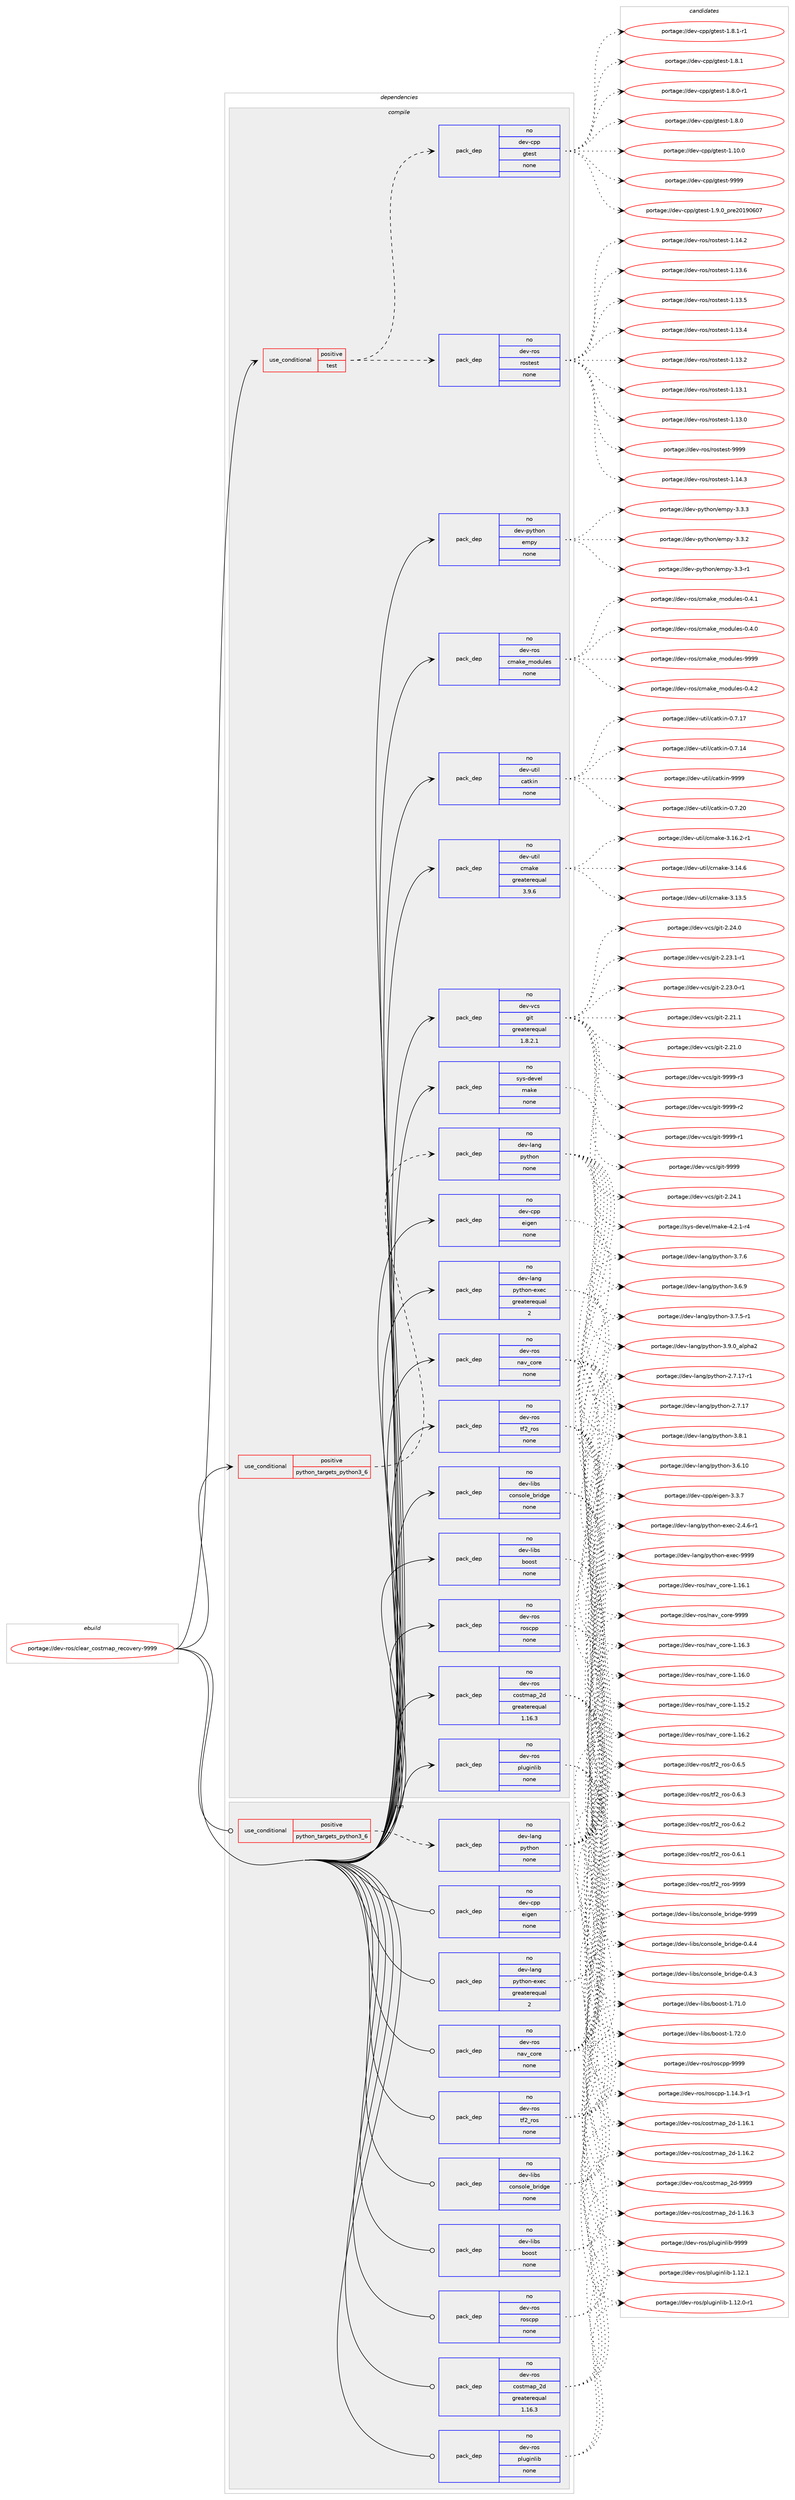 digraph prolog {

# *************
# Graph options
# *************

newrank=true;
concentrate=true;
compound=true;
graph [rankdir=LR,fontname=Helvetica,fontsize=10,ranksep=1.5];#, ranksep=2.5, nodesep=0.2];
edge  [arrowhead=vee];
node  [fontname=Helvetica,fontsize=10];

# **********
# The ebuild
# **********

subgraph cluster_leftcol {
color=gray;
rank=same;
label=<<i>ebuild</i>>;
id [label="portage://dev-ros/clear_costmap_recovery-9999", color=red, width=4, href="../dev-ros/clear_costmap_recovery-9999.svg"];
}

# ****************
# The dependencies
# ****************

subgraph cluster_midcol {
color=gray;
label=<<i>dependencies</i>>;
subgraph cluster_compile {
fillcolor="#eeeeee";
style=filled;
label=<<i>compile</i>>;
subgraph cond101494 {
dependency408648 [label=<<TABLE BORDER="0" CELLBORDER="1" CELLSPACING="0" CELLPADDING="4"><TR><TD ROWSPAN="3" CELLPADDING="10">use_conditional</TD></TR><TR><TD>positive</TD></TR><TR><TD>python_targets_python3_6</TD></TR></TABLE>>, shape=none, color=red];
subgraph pack302301 {
dependency408649 [label=<<TABLE BORDER="0" CELLBORDER="1" CELLSPACING="0" CELLPADDING="4" WIDTH="220"><TR><TD ROWSPAN="6" CELLPADDING="30">pack_dep</TD></TR><TR><TD WIDTH="110">no</TD></TR><TR><TD>dev-lang</TD></TR><TR><TD>python</TD></TR><TR><TD>none</TD></TR><TR><TD></TD></TR></TABLE>>, shape=none, color=blue];
}
dependency408648:e -> dependency408649:w [weight=20,style="dashed",arrowhead="vee"];
}
id:e -> dependency408648:w [weight=20,style="solid",arrowhead="vee"];
subgraph cond101495 {
dependency408650 [label=<<TABLE BORDER="0" CELLBORDER="1" CELLSPACING="0" CELLPADDING="4"><TR><TD ROWSPAN="3" CELLPADDING="10">use_conditional</TD></TR><TR><TD>positive</TD></TR><TR><TD>test</TD></TR></TABLE>>, shape=none, color=red];
subgraph pack302302 {
dependency408651 [label=<<TABLE BORDER="0" CELLBORDER="1" CELLSPACING="0" CELLPADDING="4" WIDTH="220"><TR><TD ROWSPAN="6" CELLPADDING="30">pack_dep</TD></TR><TR><TD WIDTH="110">no</TD></TR><TR><TD>dev-ros</TD></TR><TR><TD>rostest</TD></TR><TR><TD>none</TD></TR><TR><TD></TD></TR></TABLE>>, shape=none, color=blue];
}
dependency408650:e -> dependency408651:w [weight=20,style="dashed",arrowhead="vee"];
subgraph pack302303 {
dependency408652 [label=<<TABLE BORDER="0" CELLBORDER="1" CELLSPACING="0" CELLPADDING="4" WIDTH="220"><TR><TD ROWSPAN="6" CELLPADDING="30">pack_dep</TD></TR><TR><TD WIDTH="110">no</TD></TR><TR><TD>dev-cpp</TD></TR><TR><TD>gtest</TD></TR><TR><TD>none</TD></TR><TR><TD></TD></TR></TABLE>>, shape=none, color=blue];
}
dependency408650:e -> dependency408652:w [weight=20,style="dashed",arrowhead="vee"];
}
id:e -> dependency408650:w [weight=20,style="solid",arrowhead="vee"];
subgraph pack302304 {
dependency408653 [label=<<TABLE BORDER="0" CELLBORDER="1" CELLSPACING="0" CELLPADDING="4" WIDTH="220"><TR><TD ROWSPAN="6" CELLPADDING="30">pack_dep</TD></TR><TR><TD WIDTH="110">no</TD></TR><TR><TD>dev-cpp</TD></TR><TR><TD>eigen</TD></TR><TR><TD>none</TD></TR><TR><TD></TD></TR></TABLE>>, shape=none, color=blue];
}
id:e -> dependency408653:w [weight=20,style="solid",arrowhead="vee"];
subgraph pack302305 {
dependency408654 [label=<<TABLE BORDER="0" CELLBORDER="1" CELLSPACING="0" CELLPADDING="4" WIDTH="220"><TR><TD ROWSPAN="6" CELLPADDING="30">pack_dep</TD></TR><TR><TD WIDTH="110">no</TD></TR><TR><TD>dev-lang</TD></TR><TR><TD>python-exec</TD></TR><TR><TD>greaterequal</TD></TR><TR><TD>2</TD></TR></TABLE>>, shape=none, color=blue];
}
id:e -> dependency408654:w [weight=20,style="solid",arrowhead="vee"];
subgraph pack302306 {
dependency408655 [label=<<TABLE BORDER="0" CELLBORDER="1" CELLSPACING="0" CELLPADDING="4" WIDTH="220"><TR><TD ROWSPAN="6" CELLPADDING="30">pack_dep</TD></TR><TR><TD WIDTH="110">no</TD></TR><TR><TD>dev-libs</TD></TR><TR><TD>boost</TD></TR><TR><TD>none</TD></TR><TR><TD></TD></TR></TABLE>>, shape=none, color=blue];
}
id:e -> dependency408655:w [weight=20,style="solid",arrowhead="vee"];
subgraph pack302307 {
dependency408656 [label=<<TABLE BORDER="0" CELLBORDER="1" CELLSPACING="0" CELLPADDING="4" WIDTH="220"><TR><TD ROWSPAN="6" CELLPADDING="30">pack_dep</TD></TR><TR><TD WIDTH="110">no</TD></TR><TR><TD>dev-libs</TD></TR><TR><TD>console_bridge</TD></TR><TR><TD>none</TD></TR><TR><TD></TD></TR></TABLE>>, shape=none, color=blue];
}
id:e -> dependency408656:w [weight=20,style="solid",arrowhead="vee"];
subgraph pack302308 {
dependency408657 [label=<<TABLE BORDER="0" CELLBORDER="1" CELLSPACING="0" CELLPADDING="4" WIDTH="220"><TR><TD ROWSPAN="6" CELLPADDING="30">pack_dep</TD></TR><TR><TD WIDTH="110">no</TD></TR><TR><TD>dev-python</TD></TR><TR><TD>empy</TD></TR><TR><TD>none</TD></TR><TR><TD></TD></TR></TABLE>>, shape=none, color=blue];
}
id:e -> dependency408657:w [weight=20,style="solid",arrowhead="vee"];
subgraph pack302309 {
dependency408658 [label=<<TABLE BORDER="0" CELLBORDER="1" CELLSPACING="0" CELLPADDING="4" WIDTH="220"><TR><TD ROWSPAN="6" CELLPADDING="30">pack_dep</TD></TR><TR><TD WIDTH="110">no</TD></TR><TR><TD>dev-ros</TD></TR><TR><TD>cmake_modules</TD></TR><TR><TD>none</TD></TR><TR><TD></TD></TR></TABLE>>, shape=none, color=blue];
}
id:e -> dependency408658:w [weight=20,style="solid",arrowhead="vee"];
subgraph pack302310 {
dependency408659 [label=<<TABLE BORDER="0" CELLBORDER="1" CELLSPACING="0" CELLPADDING="4" WIDTH="220"><TR><TD ROWSPAN="6" CELLPADDING="30">pack_dep</TD></TR><TR><TD WIDTH="110">no</TD></TR><TR><TD>dev-ros</TD></TR><TR><TD>costmap_2d</TD></TR><TR><TD>greaterequal</TD></TR><TR><TD>1.16.3</TD></TR></TABLE>>, shape=none, color=blue];
}
id:e -> dependency408659:w [weight=20,style="solid",arrowhead="vee"];
subgraph pack302311 {
dependency408660 [label=<<TABLE BORDER="0" CELLBORDER="1" CELLSPACING="0" CELLPADDING="4" WIDTH="220"><TR><TD ROWSPAN="6" CELLPADDING="30">pack_dep</TD></TR><TR><TD WIDTH="110">no</TD></TR><TR><TD>dev-ros</TD></TR><TR><TD>nav_core</TD></TR><TR><TD>none</TD></TR><TR><TD></TD></TR></TABLE>>, shape=none, color=blue];
}
id:e -> dependency408660:w [weight=20,style="solid",arrowhead="vee"];
subgraph pack302312 {
dependency408661 [label=<<TABLE BORDER="0" CELLBORDER="1" CELLSPACING="0" CELLPADDING="4" WIDTH="220"><TR><TD ROWSPAN="6" CELLPADDING="30">pack_dep</TD></TR><TR><TD WIDTH="110">no</TD></TR><TR><TD>dev-ros</TD></TR><TR><TD>pluginlib</TD></TR><TR><TD>none</TD></TR><TR><TD></TD></TR></TABLE>>, shape=none, color=blue];
}
id:e -> dependency408661:w [weight=20,style="solid",arrowhead="vee"];
subgraph pack302313 {
dependency408662 [label=<<TABLE BORDER="0" CELLBORDER="1" CELLSPACING="0" CELLPADDING="4" WIDTH="220"><TR><TD ROWSPAN="6" CELLPADDING="30">pack_dep</TD></TR><TR><TD WIDTH="110">no</TD></TR><TR><TD>dev-ros</TD></TR><TR><TD>roscpp</TD></TR><TR><TD>none</TD></TR><TR><TD></TD></TR></TABLE>>, shape=none, color=blue];
}
id:e -> dependency408662:w [weight=20,style="solid",arrowhead="vee"];
subgraph pack302314 {
dependency408663 [label=<<TABLE BORDER="0" CELLBORDER="1" CELLSPACING="0" CELLPADDING="4" WIDTH="220"><TR><TD ROWSPAN="6" CELLPADDING="30">pack_dep</TD></TR><TR><TD WIDTH="110">no</TD></TR><TR><TD>dev-ros</TD></TR><TR><TD>tf2_ros</TD></TR><TR><TD>none</TD></TR><TR><TD></TD></TR></TABLE>>, shape=none, color=blue];
}
id:e -> dependency408663:w [weight=20,style="solid",arrowhead="vee"];
subgraph pack302315 {
dependency408664 [label=<<TABLE BORDER="0" CELLBORDER="1" CELLSPACING="0" CELLPADDING="4" WIDTH="220"><TR><TD ROWSPAN="6" CELLPADDING="30">pack_dep</TD></TR><TR><TD WIDTH="110">no</TD></TR><TR><TD>dev-util</TD></TR><TR><TD>catkin</TD></TR><TR><TD>none</TD></TR><TR><TD></TD></TR></TABLE>>, shape=none, color=blue];
}
id:e -> dependency408664:w [weight=20,style="solid",arrowhead="vee"];
subgraph pack302316 {
dependency408665 [label=<<TABLE BORDER="0" CELLBORDER="1" CELLSPACING="0" CELLPADDING="4" WIDTH="220"><TR><TD ROWSPAN="6" CELLPADDING="30">pack_dep</TD></TR><TR><TD WIDTH="110">no</TD></TR><TR><TD>dev-util</TD></TR><TR><TD>cmake</TD></TR><TR><TD>greaterequal</TD></TR><TR><TD>3.9.6</TD></TR></TABLE>>, shape=none, color=blue];
}
id:e -> dependency408665:w [weight=20,style="solid",arrowhead="vee"];
subgraph pack302317 {
dependency408666 [label=<<TABLE BORDER="0" CELLBORDER="1" CELLSPACING="0" CELLPADDING="4" WIDTH="220"><TR><TD ROWSPAN="6" CELLPADDING="30">pack_dep</TD></TR><TR><TD WIDTH="110">no</TD></TR><TR><TD>dev-vcs</TD></TR><TR><TD>git</TD></TR><TR><TD>greaterequal</TD></TR><TR><TD>1.8.2.1</TD></TR></TABLE>>, shape=none, color=blue];
}
id:e -> dependency408666:w [weight=20,style="solid",arrowhead="vee"];
subgraph pack302318 {
dependency408667 [label=<<TABLE BORDER="0" CELLBORDER="1" CELLSPACING="0" CELLPADDING="4" WIDTH="220"><TR><TD ROWSPAN="6" CELLPADDING="30">pack_dep</TD></TR><TR><TD WIDTH="110">no</TD></TR><TR><TD>sys-devel</TD></TR><TR><TD>make</TD></TR><TR><TD>none</TD></TR><TR><TD></TD></TR></TABLE>>, shape=none, color=blue];
}
id:e -> dependency408667:w [weight=20,style="solid",arrowhead="vee"];
}
subgraph cluster_compileandrun {
fillcolor="#eeeeee";
style=filled;
label=<<i>compile and run</i>>;
}
subgraph cluster_run {
fillcolor="#eeeeee";
style=filled;
label=<<i>run</i>>;
subgraph cond101496 {
dependency408668 [label=<<TABLE BORDER="0" CELLBORDER="1" CELLSPACING="0" CELLPADDING="4"><TR><TD ROWSPAN="3" CELLPADDING="10">use_conditional</TD></TR><TR><TD>positive</TD></TR><TR><TD>python_targets_python3_6</TD></TR></TABLE>>, shape=none, color=red];
subgraph pack302319 {
dependency408669 [label=<<TABLE BORDER="0" CELLBORDER="1" CELLSPACING="0" CELLPADDING="4" WIDTH="220"><TR><TD ROWSPAN="6" CELLPADDING="30">pack_dep</TD></TR><TR><TD WIDTH="110">no</TD></TR><TR><TD>dev-lang</TD></TR><TR><TD>python</TD></TR><TR><TD>none</TD></TR><TR><TD></TD></TR></TABLE>>, shape=none, color=blue];
}
dependency408668:e -> dependency408669:w [weight=20,style="dashed",arrowhead="vee"];
}
id:e -> dependency408668:w [weight=20,style="solid",arrowhead="odot"];
subgraph pack302320 {
dependency408670 [label=<<TABLE BORDER="0" CELLBORDER="1" CELLSPACING="0" CELLPADDING="4" WIDTH="220"><TR><TD ROWSPAN="6" CELLPADDING="30">pack_dep</TD></TR><TR><TD WIDTH="110">no</TD></TR><TR><TD>dev-cpp</TD></TR><TR><TD>eigen</TD></TR><TR><TD>none</TD></TR><TR><TD></TD></TR></TABLE>>, shape=none, color=blue];
}
id:e -> dependency408670:w [weight=20,style="solid",arrowhead="odot"];
subgraph pack302321 {
dependency408671 [label=<<TABLE BORDER="0" CELLBORDER="1" CELLSPACING="0" CELLPADDING="4" WIDTH="220"><TR><TD ROWSPAN="6" CELLPADDING="30">pack_dep</TD></TR><TR><TD WIDTH="110">no</TD></TR><TR><TD>dev-lang</TD></TR><TR><TD>python-exec</TD></TR><TR><TD>greaterequal</TD></TR><TR><TD>2</TD></TR></TABLE>>, shape=none, color=blue];
}
id:e -> dependency408671:w [weight=20,style="solid",arrowhead="odot"];
subgraph pack302322 {
dependency408672 [label=<<TABLE BORDER="0" CELLBORDER="1" CELLSPACING="0" CELLPADDING="4" WIDTH="220"><TR><TD ROWSPAN="6" CELLPADDING="30">pack_dep</TD></TR><TR><TD WIDTH="110">no</TD></TR><TR><TD>dev-libs</TD></TR><TR><TD>boost</TD></TR><TR><TD>none</TD></TR><TR><TD></TD></TR></TABLE>>, shape=none, color=blue];
}
id:e -> dependency408672:w [weight=20,style="solid",arrowhead="odot"];
subgraph pack302323 {
dependency408673 [label=<<TABLE BORDER="0" CELLBORDER="1" CELLSPACING="0" CELLPADDING="4" WIDTH="220"><TR><TD ROWSPAN="6" CELLPADDING="30">pack_dep</TD></TR><TR><TD WIDTH="110">no</TD></TR><TR><TD>dev-libs</TD></TR><TR><TD>console_bridge</TD></TR><TR><TD>none</TD></TR><TR><TD></TD></TR></TABLE>>, shape=none, color=blue];
}
id:e -> dependency408673:w [weight=20,style="solid",arrowhead="odot"];
subgraph pack302324 {
dependency408674 [label=<<TABLE BORDER="0" CELLBORDER="1" CELLSPACING="0" CELLPADDING="4" WIDTH="220"><TR><TD ROWSPAN="6" CELLPADDING="30">pack_dep</TD></TR><TR><TD WIDTH="110">no</TD></TR><TR><TD>dev-ros</TD></TR><TR><TD>costmap_2d</TD></TR><TR><TD>greaterequal</TD></TR><TR><TD>1.16.3</TD></TR></TABLE>>, shape=none, color=blue];
}
id:e -> dependency408674:w [weight=20,style="solid",arrowhead="odot"];
subgraph pack302325 {
dependency408675 [label=<<TABLE BORDER="0" CELLBORDER="1" CELLSPACING="0" CELLPADDING="4" WIDTH="220"><TR><TD ROWSPAN="6" CELLPADDING="30">pack_dep</TD></TR><TR><TD WIDTH="110">no</TD></TR><TR><TD>dev-ros</TD></TR><TR><TD>nav_core</TD></TR><TR><TD>none</TD></TR><TR><TD></TD></TR></TABLE>>, shape=none, color=blue];
}
id:e -> dependency408675:w [weight=20,style="solid",arrowhead="odot"];
subgraph pack302326 {
dependency408676 [label=<<TABLE BORDER="0" CELLBORDER="1" CELLSPACING="0" CELLPADDING="4" WIDTH="220"><TR><TD ROWSPAN="6" CELLPADDING="30">pack_dep</TD></TR><TR><TD WIDTH="110">no</TD></TR><TR><TD>dev-ros</TD></TR><TR><TD>pluginlib</TD></TR><TR><TD>none</TD></TR><TR><TD></TD></TR></TABLE>>, shape=none, color=blue];
}
id:e -> dependency408676:w [weight=20,style="solid",arrowhead="odot"];
subgraph pack302327 {
dependency408677 [label=<<TABLE BORDER="0" CELLBORDER="1" CELLSPACING="0" CELLPADDING="4" WIDTH="220"><TR><TD ROWSPAN="6" CELLPADDING="30">pack_dep</TD></TR><TR><TD WIDTH="110">no</TD></TR><TR><TD>dev-ros</TD></TR><TR><TD>roscpp</TD></TR><TR><TD>none</TD></TR><TR><TD></TD></TR></TABLE>>, shape=none, color=blue];
}
id:e -> dependency408677:w [weight=20,style="solid",arrowhead="odot"];
subgraph pack302328 {
dependency408678 [label=<<TABLE BORDER="0" CELLBORDER="1" CELLSPACING="0" CELLPADDING="4" WIDTH="220"><TR><TD ROWSPAN="6" CELLPADDING="30">pack_dep</TD></TR><TR><TD WIDTH="110">no</TD></TR><TR><TD>dev-ros</TD></TR><TR><TD>tf2_ros</TD></TR><TR><TD>none</TD></TR><TR><TD></TD></TR></TABLE>>, shape=none, color=blue];
}
id:e -> dependency408678:w [weight=20,style="solid",arrowhead="odot"];
}
}

# **************
# The candidates
# **************

subgraph cluster_choices {
rank=same;
color=gray;
label=<<i>candidates</i>>;

subgraph choice302301 {
color=black;
nodesep=1;
choice10010111845108971101034711212111610411111045514657464895971081121049750 [label="portage://dev-lang/python-3.9.0_alpha2", color=red, width=4,href="../dev-lang/python-3.9.0_alpha2.svg"];
choice100101118451089711010347112121116104111110455146564649 [label="portage://dev-lang/python-3.8.1", color=red, width=4,href="../dev-lang/python-3.8.1.svg"];
choice100101118451089711010347112121116104111110455146554654 [label="portage://dev-lang/python-3.7.6", color=red, width=4,href="../dev-lang/python-3.7.6.svg"];
choice1001011184510897110103471121211161041111104551465546534511449 [label="portage://dev-lang/python-3.7.5-r1", color=red, width=4,href="../dev-lang/python-3.7.5-r1.svg"];
choice100101118451089711010347112121116104111110455146544657 [label="portage://dev-lang/python-3.6.9", color=red, width=4,href="../dev-lang/python-3.6.9.svg"];
choice10010111845108971101034711212111610411111045514654464948 [label="portage://dev-lang/python-3.6.10", color=red, width=4,href="../dev-lang/python-3.6.10.svg"];
choice100101118451089711010347112121116104111110455046554649554511449 [label="portage://dev-lang/python-2.7.17-r1", color=red, width=4,href="../dev-lang/python-2.7.17-r1.svg"];
choice10010111845108971101034711212111610411111045504655464955 [label="portage://dev-lang/python-2.7.17", color=red, width=4,href="../dev-lang/python-2.7.17.svg"];
dependency408649:e -> choice10010111845108971101034711212111610411111045514657464895971081121049750:w [style=dotted,weight="100"];
dependency408649:e -> choice100101118451089711010347112121116104111110455146564649:w [style=dotted,weight="100"];
dependency408649:e -> choice100101118451089711010347112121116104111110455146554654:w [style=dotted,weight="100"];
dependency408649:e -> choice1001011184510897110103471121211161041111104551465546534511449:w [style=dotted,weight="100"];
dependency408649:e -> choice100101118451089711010347112121116104111110455146544657:w [style=dotted,weight="100"];
dependency408649:e -> choice10010111845108971101034711212111610411111045514654464948:w [style=dotted,weight="100"];
dependency408649:e -> choice100101118451089711010347112121116104111110455046554649554511449:w [style=dotted,weight="100"];
dependency408649:e -> choice10010111845108971101034711212111610411111045504655464955:w [style=dotted,weight="100"];
}
subgraph choice302302 {
color=black;
nodesep=1;
choice10010111845114111115471141111151161011151164557575757 [label="portage://dev-ros/rostest-9999", color=red, width=4,href="../dev-ros/rostest-9999.svg"];
choice100101118451141111154711411111511610111511645494649524651 [label="portage://dev-ros/rostest-1.14.3", color=red, width=4,href="../dev-ros/rostest-1.14.3.svg"];
choice100101118451141111154711411111511610111511645494649524650 [label="portage://dev-ros/rostest-1.14.2", color=red, width=4,href="../dev-ros/rostest-1.14.2.svg"];
choice100101118451141111154711411111511610111511645494649514654 [label="portage://dev-ros/rostest-1.13.6", color=red, width=4,href="../dev-ros/rostest-1.13.6.svg"];
choice100101118451141111154711411111511610111511645494649514653 [label="portage://dev-ros/rostest-1.13.5", color=red, width=4,href="../dev-ros/rostest-1.13.5.svg"];
choice100101118451141111154711411111511610111511645494649514652 [label="portage://dev-ros/rostest-1.13.4", color=red, width=4,href="../dev-ros/rostest-1.13.4.svg"];
choice100101118451141111154711411111511610111511645494649514650 [label="portage://dev-ros/rostest-1.13.2", color=red, width=4,href="../dev-ros/rostest-1.13.2.svg"];
choice100101118451141111154711411111511610111511645494649514649 [label="portage://dev-ros/rostest-1.13.1", color=red, width=4,href="../dev-ros/rostest-1.13.1.svg"];
choice100101118451141111154711411111511610111511645494649514648 [label="portage://dev-ros/rostest-1.13.0", color=red, width=4,href="../dev-ros/rostest-1.13.0.svg"];
dependency408651:e -> choice10010111845114111115471141111151161011151164557575757:w [style=dotted,weight="100"];
dependency408651:e -> choice100101118451141111154711411111511610111511645494649524651:w [style=dotted,weight="100"];
dependency408651:e -> choice100101118451141111154711411111511610111511645494649524650:w [style=dotted,weight="100"];
dependency408651:e -> choice100101118451141111154711411111511610111511645494649514654:w [style=dotted,weight="100"];
dependency408651:e -> choice100101118451141111154711411111511610111511645494649514653:w [style=dotted,weight="100"];
dependency408651:e -> choice100101118451141111154711411111511610111511645494649514652:w [style=dotted,weight="100"];
dependency408651:e -> choice100101118451141111154711411111511610111511645494649514650:w [style=dotted,weight="100"];
dependency408651:e -> choice100101118451141111154711411111511610111511645494649514649:w [style=dotted,weight="100"];
dependency408651:e -> choice100101118451141111154711411111511610111511645494649514648:w [style=dotted,weight="100"];
}
subgraph choice302303 {
color=black;
nodesep=1;
choice1001011184599112112471031161011151164557575757 [label="portage://dev-cpp/gtest-9999", color=red, width=4,href="../dev-cpp/gtest-9999.svg"];
choice100101118459911211247103116101115116454946574648951121141015048495748544855 [label="portage://dev-cpp/gtest-1.9.0_pre20190607", color=red, width=4,href="../dev-cpp/gtest-1.9.0_pre20190607.svg"];
choice1001011184599112112471031161011151164549465646494511449 [label="portage://dev-cpp/gtest-1.8.1-r1", color=red, width=4,href="../dev-cpp/gtest-1.8.1-r1.svg"];
choice100101118459911211247103116101115116454946564649 [label="portage://dev-cpp/gtest-1.8.1", color=red, width=4,href="../dev-cpp/gtest-1.8.1.svg"];
choice1001011184599112112471031161011151164549465646484511449 [label="portage://dev-cpp/gtest-1.8.0-r1", color=red, width=4,href="../dev-cpp/gtest-1.8.0-r1.svg"];
choice100101118459911211247103116101115116454946564648 [label="portage://dev-cpp/gtest-1.8.0", color=red, width=4,href="../dev-cpp/gtest-1.8.0.svg"];
choice10010111845991121124710311610111511645494649484648 [label="portage://dev-cpp/gtest-1.10.0", color=red, width=4,href="../dev-cpp/gtest-1.10.0.svg"];
dependency408652:e -> choice1001011184599112112471031161011151164557575757:w [style=dotted,weight="100"];
dependency408652:e -> choice100101118459911211247103116101115116454946574648951121141015048495748544855:w [style=dotted,weight="100"];
dependency408652:e -> choice1001011184599112112471031161011151164549465646494511449:w [style=dotted,weight="100"];
dependency408652:e -> choice100101118459911211247103116101115116454946564649:w [style=dotted,weight="100"];
dependency408652:e -> choice1001011184599112112471031161011151164549465646484511449:w [style=dotted,weight="100"];
dependency408652:e -> choice100101118459911211247103116101115116454946564648:w [style=dotted,weight="100"];
dependency408652:e -> choice10010111845991121124710311610111511645494649484648:w [style=dotted,weight="100"];
}
subgraph choice302304 {
color=black;
nodesep=1;
choice100101118459911211247101105103101110455146514655 [label="portage://dev-cpp/eigen-3.3.7", color=red, width=4,href="../dev-cpp/eigen-3.3.7.svg"];
dependency408653:e -> choice100101118459911211247101105103101110455146514655:w [style=dotted,weight="100"];
}
subgraph choice302305 {
color=black;
nodesep=1;
choice10010111845108971101034711212111610411111045101120101994557575757 [label="portage://dev-lang/python-exec-9999", color=red, width=4,href="../dev-lang/python-exec-9999.svg"];
choice10010111845108971101034711212111610411111045101120101994550465246544511449 [label="portage://dev-lang/python-exec-2.4.6-r1", color=red, width=4,href="../dev-lang/python-exec-2.4.6-r1.svg"];
dependency408654:e -> choice10010111845108971101034711212111610411111045101120101994557575757:w [style=dotted,weight="100"];
dependency408654:e -> choice10010111845108971101034711212111610411111045101120101994550465246544511449:w [style=dotted,weight="100"];
}
subgraph choice302306 {
color=black;
nodesep=1;
choice1001011184510810598115479811111111511645494655504648 [label="portage://dev-libs/boost-1.72.0", color=red, width=4,href="../dev-libs/boost-1.72.0.svg"];
choice1001011184510810598115479811111111511645494655494648 [label="portage://dev-libs/boost-1.71.0", color=red, width=4,href="../dev-libs/boost-1.71.0.svg"];
dependency408655:e -> choice1001011184510810598115479811111111511645494655504648:w [style=dotted,weight="100"];
dependency408655:e -> choice1001011184510810598115479811111111511645494655494648:w [style=dotted,weight="100"];
}
subgraph choice302307 {
color=black;
nodesep=1;
choice1001011184510810598115479911111011511110810195981141051001031014557575757 [label="portage://dev-libs/console_bridge-9999", color=red, width=4,href="../dev-libs/console_bridge-9999.svg"];
choice100101118451081059811547991111101151111081019598114105100103101454846524652 [label="portage://dev-libs/console_bridge-0.4.4", color=red, width=4,href="../dev-libs/console_bridge-0.4.4.svg"];
choice100101118451081059811547991111101151111081019598114105100103101454846524651 [label="portage://dev-libs/console_bridge-0.4.3", color=red, width=4,href="../dev-libs/console_bridge-0.4.3.svg"];
dependency408656:e -> choice1001011184510810598115479911111011511110810195981141051001031014557575757:w [style=dotted,weight="100"];
dependency408656:e -> choice100101118451081059811547991111101151111081019598114105100103101454846524652:w [style=dotted,weight="100"];
dependency408656:e -> choice100101118451081059811547991111101151111081019598114105100103101454846524651:w [style=dotted,weight="100"];
}
subgraph choice302308 {
color=black;
nodesep=1;
choice1001011184511212111610411111047101109112121455146514651 [label="portage://dev-python/empy-3.3.3", color=red, width=4,href="../dev-python/empy-3.3.3.svg"];
choice1001011184511212111610411111047101109112121455146514650 [label="portage://dev-python/empy-3.3.2", color=red, width=4,href="../dev-python/empy-3.3.2.svg"];
choice1001011184511212111610411111047101109112121455146514511449 [label="portage://dev-python/empy-3.3-r1", color=red, width=4,href="../dev-python/empy-3.3-r1.svg"];
dependency408657:e -> choice1001011184511212111610411111047101109112121455146514651:w [style=dotted,weight="100"];
dependency408657:e -> choice1001011184511212111610411111047101109112121455146514650:w [style=dotted,weight="100"];
dependency408657:e -> choice1001011184511212111610411111047101109112121455146514511449:w [style=dotted,weight="100"];
}
subgraph choice302309 {
color=black;
nodesep=1;
choice10010111845114111115479910997107101951091111001171081011154557575757 [label="portage://dev-ros/cmake_modules-9999", color=red, width=4,href="../dev-ros/cmake_modules-9999.svg"];
choice1001011184511411111547991099710710195109111100117108101115454846524650 [label="portage://dev-ros/cmake_modules-0.4.2", color=red, width=4,href="../dev-ros/cmake_modules-0.4.2.svg"];
choice1001011184511411111547991099710710195109111100117108101115454846524649 [label="portage://dev-ros/cmake_modules-0.4.1", color=red, width=4,href="../dev-ros/cmake_modules-0.4.1.svg"];
choice1001011184511411111547991099710710195109111100117108101115454846524648 [label="portage://dev-ros/cmake_modules-0.4.0", color=red, width=4,href="../dev-ros/cmake_modules-0.4.0.svg"];
dependency408658:e -> choice10010111845114111115479910997107101951091111001171081011154557575757:w [style=dotted,weight="100"];
dependency408658:e -> choice1001011184511411111547991099710710195109111100117108101115454846524650:w [style=dotted,weight="100"];
dependency408658:e -> choice1001011184511411111547991099710710195109111100117108101115454846524649:w [style=dotted,weight="100"];
dependency408658:e -> choice1001011184511411111547991099710710195109111100117108101115454846524648:w [style=dotted,weight="100"];
}
subgraph choice302310 {
color=black;
nodesep=1;
choice1001011184511411111547991111151161099711295501004557575757 [label="portage://dev-ros/costmap_2d-9999", color=red, width=4,href="../dev-ros/costmap_2d-9999.svg"];
choice10010111845114111115479911111511610997112955010045494649544651 [label="portage://dev-ros/costmap_2d-1.16.3", color=red, width=4,href="../dev-ros/costmap_2d-1.16.3.svg"];
choice10010111845114111115479911111511610997112955010045494649544650 [label="portage://dev-ros/costmap_2d-1.16.2", color=red, width=4,href="../dev-ros/costmap_2d-1.16.2.svg"];
choice10010111845114111115479911111511610997112955010045494649544649 [label="portage://dev-ros/costmap_2d-1.16.1", color=red, width=4,href="../dev-ros/costmap_2d-1.16.1.svg"];
dependency408659:e -> choice1001011184511411111547991111151161099711295501004557575757:w [style=dotted,weight="100"];
dependency408659:e -> choice10010111845114111115479911111511610997112955010045494649544651:w [style=dotted,weight="100"];
dependency408659:e -> choice10010111845114111115479911111511610997112955010045494649544650:w [style=dotted,weight="100"];
dependency408659:e -> choice10010111845114111115479911111511610997112955010045494649544649:w [style=dotted,weight="100"];
}
subgraph choice302311 {
color=black;
nodesep=1;
choice10010111845114111115471109711895991111141014557575757 [label="portage://dev-ros/nav_core-9999", color=red, width=4,href="../dev-ros/nav_core-9999.svg"];
choice100101118451141111154711097118959911111410145494649544651 [label="portage://dev-ros/nav_core-1.16.3", color=red, width=4,href="../dev-ros/nav_core-1.16.3.svg"];
choice100101118451141111154711097118959911111410145494649544650 [label="portage://dev-ros/nav_core-1.16.2", color=red, width=4,href="../dev-ros/nav_core-1.16.2.svg"];
choice100101118451141111154711097118959911111410145494649544649 [label="portage://dev-ros/nav_core-1.16.1", color=red, width=4,href="../dev-ros/nav_core-1.16.1.svg"];
choice100101118451141111154711097118959911111410145494649544648 [label="portage://dev-ros/nav_core-1.16.0", color=red, width=4,href="../dev-ros/nav_core-1.16.0.svg"];
choice100101118451141111154711097118959911111410145494649534650 [label="portage://dev-ros/nav_core-1.15.2", color=red, width=4,href="../dev-ros/nav_core-1.15.2.svg"];
dependency408660:e -> choice10010111845114111115471109711895991111141014557575757:w [style=dotted,weight="100"];
dependency408660:e -> choice100101118451141111154711097118959911111410145494649544651:w [style=dotted,weight="100"];
dependency408660:e -> choice100101118451141111154711097118959911111410145494649544650:w [style=dotted,weight="100"];
dependency408660:e -> choice100101118451141111154711097118959911111410145494649544649:w [style=dotted,weight="100"];
dependency408660:e -> choice100101118451141111154711097118959911111410145494649544648:w [style=dotted,weight="100"];
dependency408660:e -> choice100101118451141111154711097118959911111410145494649534650:w [style=dotted,weight="100"];
}
subgraph choice302312 {
color=black;
nodesep=1;
choice1001011184511411111547112108117103105110108105984557575757 [label="portage://dev-ros/pluginlib-9999", color=red, width=4,href="../dev-ros/pluginlib-9999.svg"];
choice10010111845114111115471121081171031051101081059845494649504649 [label="portage://dev-ros/pluginlib-1.12.1", color=red, width=4,href="../dev-ros/pluginlib-1.12.1.svg"];
choice100101118451141111154711210811710310511010810598454946495046484511449 [label="portage://dev-ros/pluginlib-1.12.0-r1", color=red, width=4,href="../dev-ros/pluginlib-1.12.0-r1.svg"];
dependency408661:e -> choice1001011184511411111547112108117103105110108105984557575757:w [style=dotted,weight="100"];
dependency408661:e -> choice10010111845114111115471121081171031051101081059845494649504649:w [style=dotted,weight="100"];
dependency408661:e -> choice100101118451141111154711210811710310511010810598454946495046484511449:w [style=dotted,weight="100"];
}
subgraph choice302313 {
color=black;
nodesep=1;
choice1001011184511411111547114111115991121124557575757 [label="portage://dev-ros/roscpp-9999", color=red, width=4,href="../dev-ros/roscpp-9999.svg"];
choice100101118451141111154711411111599112112454946495246514511449 [label="portage://dev-ros/roscpp-1.14.3-r1", color=red, width=4,href="../dev-ros/roscpp-1.14.3-r1.svg"];
dependency408662:e -> choice1001011184511411111547114111115991121124557575757:w [style=dotted,weight="100"];
dependency408662:e -> choice100101118451141111154711411111599112112454946495246514511449:w [style=dotted,weight="100"];
}
subgraph choice302314 {
color=black;
nodesep=1;
choice100101118451141111154711610250951141111154557575757 [label="portage://dev-ros/tf2_ros-9999", color=red, width=4,href="../dev-ros/tf2_ros-9999.svg"];
choice10010111845114111115471161025095114111115454846544653 [label="portage://dev-ros/tf2_ros-0.6.5", color=red, width=4,href="../dev-ros/tf2_ros-0.6.5.svg"];
choice10010111845114111115471161025095114111115454846544651 [label="portage://dev-ros/tf2_ros-0.6.3", color=red, width=4,href="../dev-ros/tf2_ros-0.6.3.svg"];
choice10010111845114111115471161025095114111115454846544650 [label="portage://dev-ros/tf2_ros-0.6.2", color=red, width=4,href="../dev-ros/tf2_ros-0.6.2.svg"];
choice10010111845114111115471161025095114111115454846544649 [label="portage://dev-ros/tf2_ros-0.6.1", color=red, width=4,href="../dev-ros/tf2_ros-0.6.1.svg"];
dependency408663:e -> choice100101118451141111154711610250951141111154557575757:w [style=dotted,weight="100"];
dependency408663:e -> choice10010111845114111115471161025095114111115454846544653:w [style=dotted,weight="100"];
dependency408663:e -> choice10010111845114111115471161025095114111115454846544651:w [style=dotted,weight="100"];
dependency408663:e -> choice10010111845114111115471161025095114111115454846544650:w [style=dotted,weight="100"];
dependency408663:e -> choice10010111845114111115471161025095114111115454846544649:w [style=dotted,weight="100"];
}
subgraph choice302315 {
color=black;
nodesep=1;
choice100101118451171161051084799971161071051104557575757 [label="portage://dev-util/catkin-9999", color=red, width=4,href="../dev-util/catkin-9999.svg"];
choice1001011184511711610510847999711610710511045484655465048 [label="portage://dev-util/catkin-0.7.20", color=red, width=4,href="../dev-util/catkin-0.7.20.svg"];
choice1001011184511711610510847999711610710511045484655464955 [label="portage://dev-util/catkin-0.7.17", color=red, width=4,href="../dev-util/catkin-0.7.17.svg"];
choice1001011184511711610510847999711610710511045484655464952 [label="portage://dev-util/catkin-0.7.14", color=red, width=4,href="../dev-util/catkin-0.7.14.svg"];
dependency408664:e -> choice100101118451171161051084799971161071051104557575757:w [style=dotted,weight="100"];
dependency408664:e -> choice1001011184511711610510847999711610710511045484655465048:w [style=dotted,weight="100"];
dependency408664:e -> choice1001011184511711610510847999711610710511045484655464955:w [style=dotted,weight="100"];
dependency408664:e -> choice1001011184511711610510847999711610710511045484655464952:w [style=dotted,weight="100"];
}
subgraph choice302316 {
color=black;
nodesep=1;
choice10010111845117116105108479910997107101455146495446504511449 [label="portage://dev-util/cmake-3.16.2-r1", color=red, width=4,href="../dev-util/cmake-3.16.2-r1.svg"];
choice1001011184511711610510847991099710710145514649524654 [label="portage://dev-util/cmake-3.14.6", color=red, width=4,href="../dev-util/cmake-3.14.6.svg"];
choice1001011184511711610510847991099710710145514649514653 [label="portage://dev-util/cmake-3.13.5", color=red, width=4,href="../dev-util/cmake-3.13.5.svg"];
dependency408665:e -> choice10010111845117116105108479910997107101455146495446504511449:w [style=dotted,weight="100"];
dependency408665:e -> choice1001011184511711610510847991099710710145514649524654:w [style=dotted,weight="100"];
dependency408665:e -> choice1001011184511711610510847991099710710145514649514653:w [style=dotted,weight="100"];
}
subgraph choice302317 {
color=black;
nodesep=1;
choice10010111845118991154710310511645575757574511451 [label="portage://dev-vcs/git-9999-r3", color=red, width=4,href="../dev-vcs/git-9999-r3.svg"];
choice10010111845118991154710310511645575757574511450 [label="portage://dev-vcs/git-9999-r2", color=red, width=4,href="../dev-vcs/git-9999-r2.svg"];
choice10010111845118991154710310511645575757574511449 [label="portage://dev-vcs/git-9999-r1", color=red, width=4,href="../dev-vcs/git-9999-r1.svg"];
choice1001011184511899115471031051164557575757 [label="portage://dev-vcs/git-9999", color=red, width=4,href="../dev-vcs/git-9999.svg"];
choice10010111845118991154710310511645504650524649 [label="portage://dev-vcs/git-2.24.1", color=red, width=4,href="../dev-vcs/git-2.24.1.svg"];
choice10010111845118991154710310511645504650524648 [label="portage://dev-vcs/git-2.24.0", color=red, width=4,href="../dev-vcs/git-2.24.0.svg"];
choice100101118451189911547103105116455046505146494511449 [label="portage://dev-vcs/git-2.23.1-r1", color=red, width=4,href="../dev-vcs/git-2.23.1-r1.svg"];
choice100101118451189911547103105116455046505146484511449 [label="portage://dev-vcs/git-2.23.0-r1", color=red, width=4,href="../dev-vcs/git-2.23.0-r1.svg"];
choice10010111845118991154710310511645504650494649 [label="portage://dev-vcs/git-2.21.1", color=red, width=4,href="../dev-vcs/git-2.21.1.svg"];
choice10010111845118991154710310511645504650494648 [label="portage://dev-vcs/git-2.21.0", color=red, width=4,href="../dev-vcs/git-2.21.0.svg"];
dependency408666:e -> choice10010111845118991154710310511645575757574511451:w [style=dotted,weight="100"];
dependency408666:e -> choice10010111845118991154710310511645575757574511450:w [style=dotted,weight="100"];
dependency408666:e -> choice10010111845118991154710310511645575757574511449:w [style=dotted,weight="100"];
dependency408666:e -> choice1001011184511899115471031051164557575757:w [style=dotted,weight="100"];
dependency408666:e -> choice10010111845118991154710310511645504650524649:w [style=dotted,weight="100"];
dependency408666:e -> choice10010111845118991154710310511645504650524648:w [style=dotted,weight="100"];
dependency408666:e -> choice100101118451189911547103105116455046505146494511449:w [style=dotted,weight="100"];
dependency408666:e -> choice100101118451189911547103105116455046505146484511449:w [style=dotted,weight="100"];
dependency408666:e -> choice10010111845118991154710310511645504650494649:w [style=dotted,weight="100"];
dependency408666:e -> choice10010111845118991154710310511645504650494648:w [style=dotted,weight="100"];
}
subgraph choice302318 {
color=black;
nodesep=1;
choice1151211154510010111810110847109971071014552465046494511452 [label="portage://sys-devel/make-4.2.1-r4", color=red, width=4,href="../sys-devel/make-4.2.1-r4.svg"];
dependency408667:e -> choice1151211154510010111810110847109971071014552465046494511452:w [style=dotted,weight="100"];
}
subgraph choice302319 {
color=black;
nodesep=1;
choice10010111845108971101034711212111610411111045514657464895971081121049750 [label="portage://dev-lang/python-3.9.0_alpha2", color=red, width=4,href="../dev-lang/python-3.9.0_alpha2.svg"];
choice100101118451089711010347112121116104111110455146564649 [label="portage://dev-lang/python-3.8.1", color=red, width=4,href="../dev-lang/python-3.8.1.svg"];
choice100101118451089711010347112121116104111110455146554654 [label="portage://dev-lang/python-3.7.6", color=red, width=4,href="../dev-lang/python-3.7.6.svg"];
choice1001011184510897110103471121211161041111104551465546534511449 [label="portage://dev-lang/python-3.7.5-r1", color=red, width=4,href="../dev-lang/python-3.7.5-r1.svg"];
choice100101118451089711010347112121116104111110455146544657 [label="portage://dev-lang/python-3.6.9", color=red, width=4,href="../dev-lang/python-3.6.9.svg"];
choice10010111845108971101034711212111610411111045514654464948 [label="portage://dev-lang/python-3.6.10", color=red, width=4,href="../dev-lang/python-3.6.10.svg"];
choice100101118451089711010347112121116104111110455046554649554511449 [label="portage://dev-lang/python-2.7.17-r1", color=red, width=4,href="../dev-lang/python-2.7.17-r1.svg"];
choice10010111845108971101034711212111610411111045504655464955 [label="portage://dev-lang/python-2.7.17", color=red, width=4,href="../dev-lang/python-2.7.17.svg"];
dependency408669:e -> choice10010111845108971101034711212111610411111045514657464895971081121049750:w [style=dotted,weight="100"];
dependency408669:e -> choice100101118451089711010347112121116104111110455146564649:w [style=dotted,weight="100"];
dependency408669:e -> choice100101118451089711010347112121116104111110455146554654:w [style=dotted,weight="100"];
dependency408669:e -> choice1001011184510897110103471121211161041111104551465546534511449:w [style=dotted,weight="100"];
dependency408669:e -> choice100101118451089711010347112121116104111110455146544657:w [style=dotted,weight="100"];
dependency408669:e -> choice10010111845108971101034711212111610411111045514654464948:w [style=dotted,weight="100"];
dependency408669:e -> choice100101118451089711010347112121116104111110455046554649554511449:w [style=dotted,weight="100"];
dependency408669:e -> choice10010111845108971101034711212111610411111045504655464955:w [style=dotted,weight="100"];
}
subgraph choice302320 {
color=black;
nodesep=1;
choice100101118459911211247101105103101110455146514655 [label="portage://dev-cpp/eigen-3.3.7", color=red, width=4,href="../dev-cpp/eigen-3.3.7.svg"];
dependency408670:e -> choice100101118459911211247101105103101110455146514655:w [style=dotted,weight="100"];
}
subgraph choice302321 {
color=black;
nodesep=1;
choice10010111845108971101034711212111610411111045101120101994557575757 [label="portage://dev-lang/python-exec-9999", color=red, width=4,href="../dev-lang/python-exec-9999.svg"];
choice10010111845108971101034711212111610411111045101120101994550465246544511449 [label="portage://dev-lang/python-exec-2.4.6-r1", color=red, width=4,href="../dev-lang/python-exec-2.4.6-r1.svg"];
dependency408671:e -> choice10010111845108971101034711212111610411111045101120101994557575757:w [style=dotted,weight="100"];
dependency408671:e -> choice10010111845108971101034711212111610411111045101120101994550465246544511449:w [style=dotted,weight="100"];
}
subgraph choice302322 {
color=black;
nodesep=1;
choice1001011184510810598115479811111111511645494655504648 [label="portage://dev-libs/boost-1.72.0", color=red, width=4,href="../dev-libs/boost-1.72.0.svg"];
choice1001011184510810598115479811111111511645494655494648 [label="portage://dev-libs/boost-1.71.0", color=red, width=4,href="../dev-libs/boost-1.71.0.svg"];
dependency408672:e -> choice1001011184510810598115479811111111511645494655504648:w [style=dotted,weight="100"];
dependency408672:e -> choice1001011184510810598115479811111111511645494655494648:w [style=dotted,weight="100"];
}
subgraph choice302323 {
color=black;
nodesep=1;
choice1001011184510810598115479911111011511110810195981141051001031014557575757 [label="portage://dev-libs/console_bridge-9999", color=red, width=4,href="../dev-libs/console_bridge-9999.svg"];
choice100101118451081059811547991111101151111081019598114105100103101454846524652 [label="portage://dev-libs/console_bridge-0.4.4", color=red, width=4,href="../dev-libs/console_bridge-0.4.4.svg"];
choice100101118451081059811547991111101151111081019598114105100103101454846524651 [label="portage://dev-libs/console_bridge-0.4.3", color=red, width=4,href="../dev-libs/console_bridge-0.4.3.svg"];
dependency408673:e -> choice1001011184510810598115479911111011511110810195981141051001031014557575757:w [style=dotted,weight="100"];
dependency408673:e -> choice100101118451081059811547991111101151111081019598114105100103101454846524652:w [style=dotted,weight="100"];
dependency408673:e -> choice100101118451081059811547991111101151111081019598114105100103101454846524651:w [style=dotted,weight="100"];
}
subgraph choice302324 {
color=black;
nodesep=1;
choice1001011184511411111547991111151161099711295501004557575757 [label="portage://dev-ros/costmap_2d-9999", color=red, width=4,href="../dev-ros/costmap_2d-9999.svg"];
choice10010111845114111115479911111511610997112955010045494649544651 [label="portage://dev-ros/costmap_2d-1.16.3", color=red, width=4,href="../dev-ros/costmap_2d-1.16.3.svg"];
choice10010111845114111115479911111511610997112955010045494649544650 [label="portage://dev-ros/costmap_2d-1.16.2", color=red, width=4,href="../dev-ros/costmap_2d-1.16.2.svg"];
choice10010111845114111115479911111511610997112955010045494649544649 [label="portage://dev-ros/costmap_2d-1.16.1", color=red, width=4,href="../dev-ros/costmap_2d-1.16.1.svg"];
dependency408674:e -> choice1001011184511411111547991111151161099711295501004557575757:w [style=dotted,weight="100"];
dependency408674:e -> choice10010111845114111115479911111511610997112955010045494649544651:w [style=dotted,weight="100"];
dependency408674:e -> choice10010111845114111115479911111511610997112955010045494649544650:w [style=dotted,weight="100"];
dependency408674:e -> choice10010111845114111115479911111511610997112955010045494649544649:w [style=dotted,weight="100"];
}
subgraph choice302325 {
color=black;
nodesep=1;
choice10010111845114111115471109711895991111141014557575757 [label="portage://dev-ros/nav_core-9999", color=red, width=4,href="../dev-ros/nav_core-9999.svg"];
choice100101118451141111154711097118959911111410145494649544651 [label="portage://dev-ros/nav_core-1.16.3", color=red, width=4,href="../dev-ros/nav_core-1.16.3.svg"];
choice100101118451141111154711097118959911111410145494649544650 [label="portage://dev-ros/nav_core-1.16.2", color=red, width=4,href="../dev-ros/nav_core-1.16.2.svg"];
choice100101118451141111154711097118959911111410145494649544649 [label="portage://dev-ros/nav_core-1.16.1", color=red, width=4,href="../dev-ros/nav_core-1.16.1.svg"];
choice100101118451141111154711097118959911111410145494649544648 [label="portage://dev-ros/nav_core-1.16.0", color=red, width=4,href="../dev-ros/nav_core-1.16.0.svg"];
choice100101118451141111154711097118959911111410145494649534650 [label="portage://dev-ros/nav_core-1.15.2", color=red, width=4,href="../dev-ros/nav_core-1.15.2.svg"];
dependency408675:e -> choice10010111845114111115471109711895991111141014557575757:w [style=dotted,weight="100"];
dependency408675:e -> choice100101118451141111154711097118959911111410145494649544651:w [style=dotted,weight="100"];
dependency408675:e -> choice100101118451141111154711097118959911111410145494649544650:w [style=dotted,weight="100"];
dependency408675:e -> choice100101118451141111154711097118959911111410145494649544649:w [style=dotted,weight="100"];
dependency408675:e -> choice100101118451141111154711097118959911111410145494649544648:w [style=dotted,weight="100"];
dependency408675:e -> choice100101118451141111154711097118959911111410145494649534650:w [style=dotted,weight="100"];
}
subgraph choice302326 {
color=black;
nodesep=1;
choice1001011184511411111547112108117103105110108105984557575757 [label="portage://dev-ros/pluginlib-9999", color=red, width=4,href="../dev-ros/pluginlib-9999.svg"];
choice10010111845114111115471121081171031051101081059845494649504649 [label="portage://dev-ros/pluginlib-1.12.1", color=red, width=4,href="../dev-ros/pluginlib-1.12.1.svg"];
choice100101118451141111154711210811710310511010810598454946495046484511449 [label="portage://dev-ros/pluginlib-1.12.0-r1", color=red, width=4,href="../dev-ros/pluginlib-1.12.0-r1.svg"];
dependency408676:e -> choice1001011184511411111547112108117103105110108105984557575757:w [style=dotted,weight="100"];
dependency408676:e -> choice10010111845114111115471121081171031051101081059845494649504649:w [style=dotted,weight="100"];
dependency408676:e -> choice100101118451141111154711210811710310511010810598454946495046484511449:w [style=dotted,weight="100"];
}
subgraph choice302327 {
color=black;
nodesep=1;
choice1001011184511411111547114111115991121124557575757 [label="portage://dev-ros/roscpp-9999", color=red, width=4,href="../dev-ros/roscpp-9999.svg"];
choice100101118451141111154711411111599112112454946495246514511449 [label="portage://dev-ros/roscpp-1.14.3-r1", color=red, width=4,href="../dev-ros/roscpp-1.14.3-r1.svg"];
dependency408677:e -> choice1001011184511411111547114111115991121124557575757:w [style=dotted,weight="100"];
dependency408677:e -> choice100101118451141111154711411111599112112454946495246514511449:w [style=dotted,weight="100"];
}
subgraph choice302328 {
color=black;
nodesep=1;
choice100101118451141111154711610250951141111154557575757 [label="portage://dev-ros/tf2_ros-9999", color=red, width=4,href="../dev-ros/tf2_ros-9999.svg"];
choice10010111845114111115471161025095114111115454846544653 [label="portage://dev-ros/tf2_ros-0.6.5", color=red, width=4,href="../dev-ros/tf2_ros-0.6.5.svg"];
choice10010111845114111115471161025095114111115454846544651 [label="portage://dev-ros/tf2_ros-0.6.3", color=red, width=4,href="../dev-ros/tf2_ros-0.6.3.svg"];
choice10010111845114111115471161025095114111115454846544650 [label="portage://dev-ros/tf2_ros-0.6.2", color=red, width=4,href="../dev-ros/tf2_ros-0.6.2.svg"];
choice10010111845114111115471161025095114111115454846544649 [label="portage://dev-ros/tf2_ros-0.6.1", color=red, width=4,href="../dev-ros/tf2_ros-0.6.1.svg"];
dependency408678:e -> choice100101118451141111154711610250951141111154557575757:w [style=dotted,weight="100"];
dependency408678:e -> choice10010111845114111115471161025095114111115454846544653:w [style=dotted,weight="100"];
dependency408678:e -> choice10010111845114111115471161025095114111115454846544651:w [style=dotted,weight="100"];
dependency408678:e -> choice10010111845114111115471161025095114111115454846544650:w [style=dotted,weight="100"];
dependency408678:e -> choice10010111845114111115471161025095114111115454846544649:w [style=dotted,weight="100"];
}
}

}
